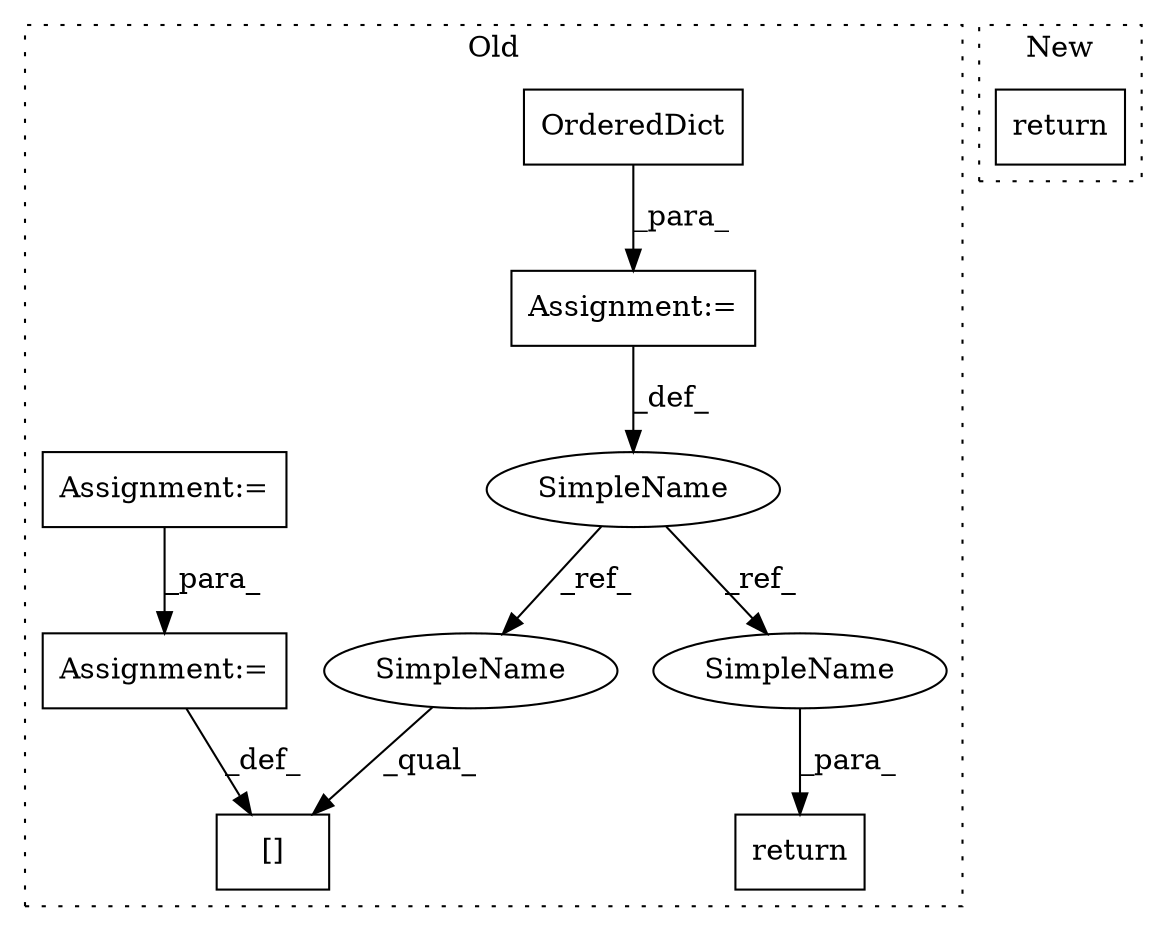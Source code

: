 digraph G {
subgraph cluster0 {
1 [label="OrderedDict" a="32" s="2241" l="13" shape="box"];
3 [label="return" a="41" s="2448" l="7" shape="box"];
4 [label="Assignment:=" a="7" s="2240" l="1" shape="box"];
5 [label="[]" a="2" s="2260,2273" l="4,1" shape="box"];
6 [label="Assignment:=" a="7" s="2274" l="1" shape="box"];
7 [label="SimpleName" a="42" s="2237" l="3" shape="ellipse"];
8 [label="Assignment:=" a="7" s="2211" l="3" shape="box"];
9 [label="SimpleName" a="42" s="2260" l="3" shape="ellipse"];
10 [label="SimpleName" a="42" s="2455" l="3" shape="ellipse"];
label = "Old";
style="dotted";
}
subgraph cluster1 {
2 [label="return" a="41" s="2755" l="7" shape="box"];
label = "New";
style="dotted";
}
1 -> 4 [label="_para_"];
4 -> 7 [label="_def_"];
6 -> 5 [label="_def_"];
7 -> 10 [label="_ref_"];
7 -> 9 [label="_ref_"];
8 -> 6 [label="_para_"];
9 -> 5 [label="_qual_"];
10 -> 3 [label="_para_"];
}